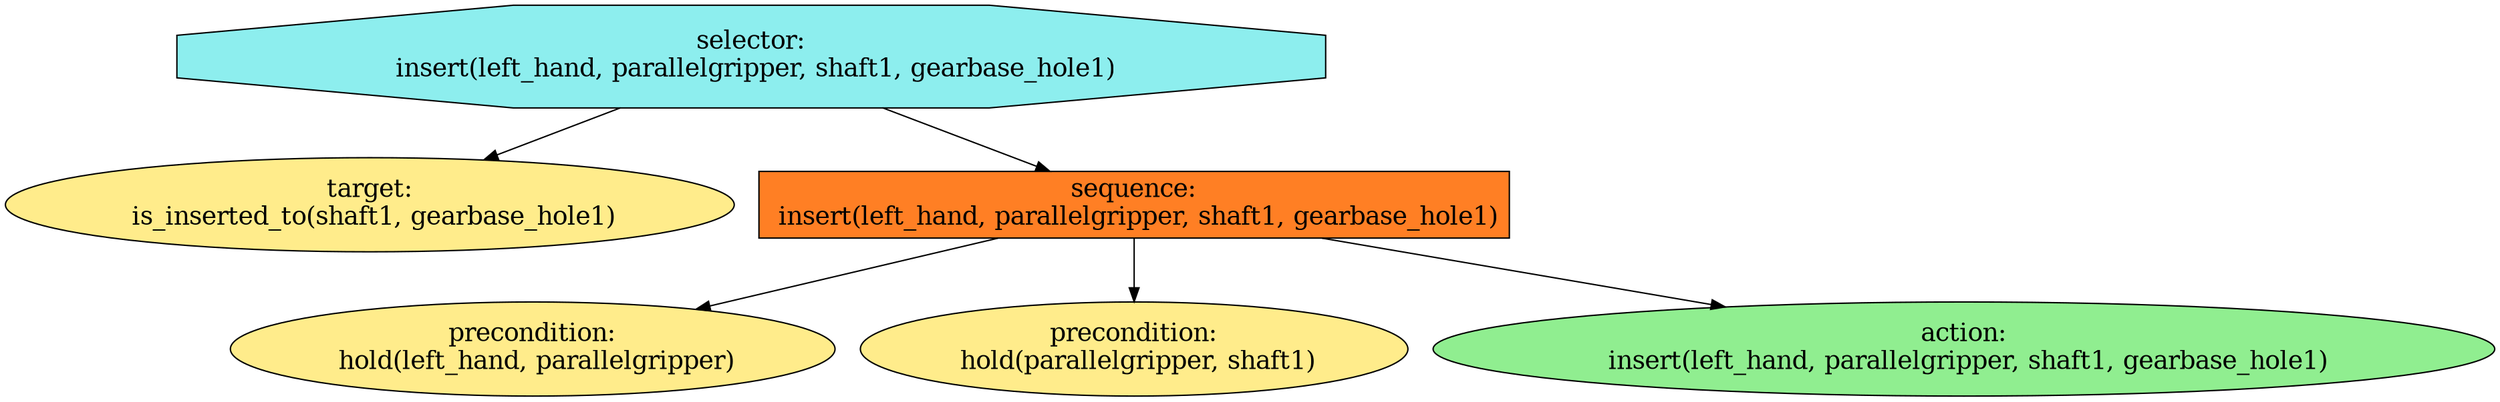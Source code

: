 digraph pastafarianism {
ordering=out;
graph [fontname="times-roman"];
node [fontname="times-roman"];
edge [fontname="times-roman"];
"selector:
 insert(left_hand, parallelgripper, shaft1, gearbase_hole1)" [fillcolor=darkslategray2, fontcolor=black, fontsize=18, label="selector:
 insert(left_hand, parallelgripper, shaft1, gearbase_hole1)", shape=octagon, style=filled];
"target:
 is_inserted_to(shaft1, gearbase_hole1)" [fillcolor=lightgoldenrod1, fontcolor=black, fontsize=18, label="target:
 is_inserted_to(shaft1, gearbase_hole1)", shape=ellipse, style=filled];
"selector:
 insert(left_hand, parallelgripper, shaft1, gearbase_hole1)" -> "target:
 is_inserted_to(shaft1, gearbase_hole1)";
"sequence:
 insert(left_hand, parallelgripper, shaft1, gearbase_hole1)" [fillcolor=chocolate1, fontcolor=black, fontsize=18, label="sequence:
 insert(left_hand, parallelgripper, shaft1, gearbase_hole1)", shape=box, style=filled];
"selector:
 insert(left_hand, parallelgripper, shaft1, gearbase_hole1)" -> "sequence:
 insert(left_hand, parallelgripper, shaft1, gearbase_hole1)";
"precondition:
 hold(left_hand, parallelgripper)" [fillcolor=lightgoldenrod1, fontcolor=black, fontsize=18, label="precondition:
 hold(left_hand, parallelgripper)", shape=ellipse, style=filled];
"sequence:
 insert(left_hand, parallelgripper, shaft1, gearbase_hole1)" -> "precondition:
 hold(left_hand, parallelgripper)";
"precondition:
 hold(parallelgripper, shaft1)" [fillcolor=lightgoldenrod1, fontcolor=black, fontsize=18, label="precondition:
 hold(parallelgripper, shaft1)", shape=ellipse, style=filled];
"sequence:
 insert(left_hand, parallelgripper, shaft1, gearbase_hole1)" -> "precondition:
 hold(parallelgripper, shaft1)";
"action:
 insert(left_hand, parallelgripper, shaft1, gearbase_hole1)" [fillcolor=lightgreen, fontcolor=black, fontsize=18, label="action:
 insert(left_hand, parallelgripper, shaft1, gearbase_hole1)", shape=ellipse, style=filled];
"sequence:
 insert(left_hand, parallelgripper, shaft1, gearbase_hole1)" -> "action:
 insert(left_hand, parallelgripper, shaft1, gearbase_hole1)";
}
